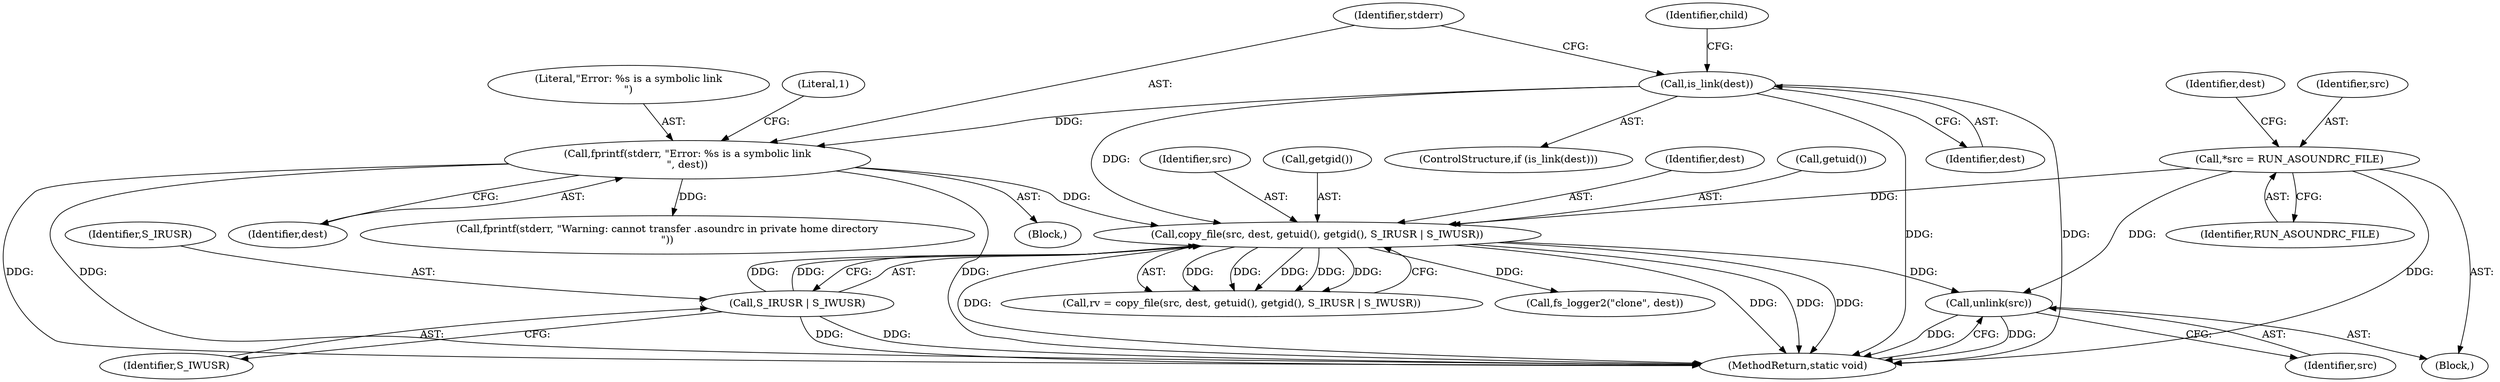 digraph "1_firejail_b8a4ff9775318ca5e679183884a6a63f3da8f863@API" {
"1000175" [label="(Call,unlink(src))"];
"1000104" [label="(Call,*src = RUN_ASOUNDRC_FILE)"];
"1000151" [label="(Call,copy_file(src, dest, getuid(), getgid(), S_IRUSR | S_IWUSR))"];
"1000122" [label="(Call,is_link(dest))"];
"1000125" [label="(Call,fprintf(stderr, \"Error: %s is a symbolic link\n\", dest))"];
"1000156" [label="(Call,S_IRUSR | S_IWUSR)"];
"1000155" [label="(Call,getgid())"];
"1000176" [label="(Identifier,src)"];
"1000127" [label="(Literal,\"Error: %s is a symbolic link\n\")"];
"1000123" [label="(Identifier,dest)"];
"1000105" [label="(Identifier,src)"];
"1000130" [label="(Literal,1)"];
"1000157" [label="(Identifier,S_IRUSR)"];
"1000158" [label="(Identifier,S_IWUSR)"];
"1000161" [label="(Call,fprintf(stderr, \"Warning: cannot transfer .asoundrc in private home directory\n\"))"];
"1000149" [label="(Call,rv = copy_file(src, dest, getuid(), getgid(), S_IRUSR | S_IWUSR))"];
"1000151" [label="(Call,copy_file(src, dest, getuid(), getgid(), S_IRUSR | S_IWUSR))"];
"1000126" [label="(Identifier,stderr)"];
"1000133" [label="(Identifier,child)"];
"1000175" [label="(Call,unlink(src))"];
"1000125" [label="(Call,fprintf(stderr, \"Error: %s is a symbolic link\n\", dest))"];
"1000102" [label="(Block,)"];
"1000153" [label="(Identifier,dest)"];
"1000166" [label="(Call,fs_logger2(\"clone\", dest))"];
"1000106" [label="(Identifier,RUN_ASOUNDRC_FILE)"];
"1000112" [label="(Identifier,dest)"];
"1000124" [label="(Block,)"];
"1000177" [label="(MethodReturn,static void)"];
"1000128" [label="(Identifier,dest)"];
"1000104" [label="(Call,*src = RUN_ASOUNDRC_FILE)"];
"1000122" [label="(Call,is_link(dest))"];
"1000156" [label="(Call,S_IRUSR | S_IWUSR)"];
"1000121" [label="(ControlStructure,if (is_link(dest)))"];
"1000154" [label="(Call,getuid())"];
"1000152" [label="(Identifier,src)"];
"1000175" -> "1000102"  [label="AST: "];
"1000175" -> "1000176"  [label="CFG: "];
"1000176" -> "1000175"  [label="AST: "];
"1000177" -> "1000175"  [label="CFG: "];
"1000175" -> "1000177"  [label="DDG: "];
"1000175" -> "1000177"  [label="DDG: "];
"1000104" -> "1000175"  [label="DDG: "];
"1000151" -> "1000175"  [label="DDG: "];
"1000104" -> "1000102"  [label="AST: "];
"1000104" -> "1000106"  [label="CFG: "];
"1000105" -> "1000104"  [label="AST: "];
"1000106" -> "1000104"  [label="AST: "];
"1000112" -> "1000104"  [label="CFG: "];
"1000104" -> "1000177"  [label="DDG: "];
"1000104" -> "1000151"  [label="DDG: "];
"1000151" -> "1000149"  [label="AST: "];
"1000151" -> "1000156"  [label="CFG: "];
"1000152" -> "1000151"  [label="AST: "];
"1000153" -> "1000151"  [label="AST: "];
"1000154" -> "1000151"  [label="AST: "];
"1000155" -> "1000151"  [label="AST: "];
"1000156" -> "1000151"  [label="AST: "];
"1000149" -> "1000151"  [label="CFG: "];
"1000151" -> "1000177"  [label="DDG: "];
"1000151" -> "1000177"  [label="DDG: "];
"1000151" -> "1000177"  [label="DDG: "];
"1000151" -> "1000177"  [label="DDG: "];
"1000151" -> "1000149"  [label="DDG: "];
"1000151" -> "1000149"  [label="DDG: "];
"1000151" -> "1000149"  [label="DDG: "];
"1000151" -> "1000149"  [label="DDG: "];
"1000151" -> "1000149"  [label="DDG: "];
"1000122" -> "1000151"  [label="DDG: "];
"1000125" -> "1000151"  [label="DDG: "];
"1000156" -> "1000151"  [label="DDG: "];
"1000156" -> "1000151"  [label="DDG: "];
"1000151" -> "1000166"  [label="DDG: "];
"1000122" -> "1000121"  [label="AST: "];
"1000122" -> "1000123"  [label="CFG: "];
"1000123" -> "1000122"  [label="AST: "];
"1000126" -> "1000122"  [label="CFG: "];
"1000133" -> "1000122"  [label="CFG: "];
"1000122" -> "1000177"  [label="DDG: "];
"1000122" -> "1000177"  [label="DDG: "];
"1000122" -> "1000125"  [label="DDG: "];
"1000125" -> "1000124"  [label="AST: "];
"1000125" -> "1000128"  [label="CFG: "];
"1000126" -> "1000125"  [label="AST: "];
"1000127" -> "1000125"  [label="AST: "];
"1000128" -> "1000125"  [label="AST: "];
"1000130" -> "1000125"  [label="CFG: "];
"1000125" -> "1000177"  [label="DDG: "];
"1000125" -> "1000177"  [label="DDG: "];
"1000125" -> "1000177"  [label="DDG: "];
"1000125" -> "1000161"  [label="DDG: "];
"1000156" -> "1000158"  [label="CFG: "];
"1000157" -> "1000156"  [label="AST: "];
"1000158" -> "1000156"  [label="AST: "];
"1000156" -> "1000177"  [label="DDG: "];
"1000156" -> "1000177"  [label="DDG: "];
}
